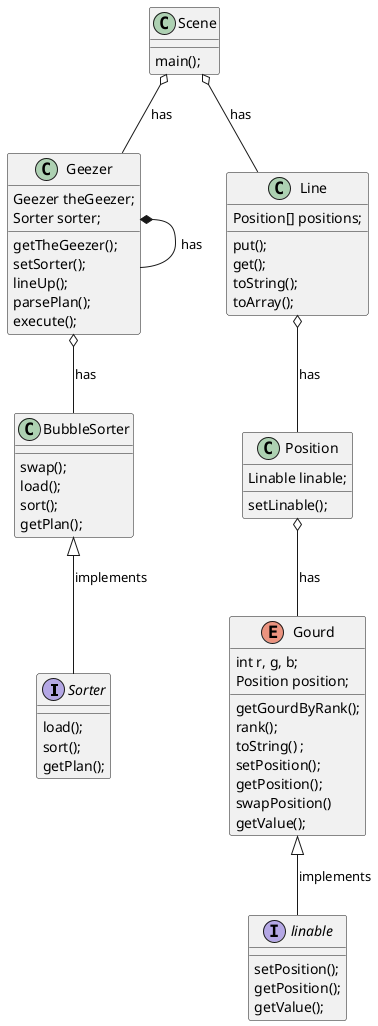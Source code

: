 @startuml

interface Sorter {
    load();
    sort();
    getPlan();
}

interface linable{
    setPosition();
    getPosition();
    getValue();
}

enum Gourd{
    int r, g, b;
    Position position;

    getGourdByRank();
    rank();
    toString() ;
    setPosition();
    getPosition();
    swapPosition()
    getValue();
}

class Geezer{
    Geezer theGeezer;
    Sorter sorter;

    getTheGeezer();
    setSorter();
    lineUp();
    parsePlan();
    execute();
}

class BubbleSorter{
    swap();
    load();
    sort();
    getPlan();
}

class Line{
    Position[] positions;

    put();
    get();
    toString();
    toArray();
}

class Position{
    Linable linable;

    setLinable();
}

class Scene{
    main();
}

BubbleSorter <|-- Sorter : implements
Gourd <|-- linable : implements
Line o-- Position : has
Geezer o-- BubbleSorter : has
Geezer *-- Geezer : has
Scene o-- Line : has
Scene o-- Geezer : has
Position o-- Gourd : has

@enduml